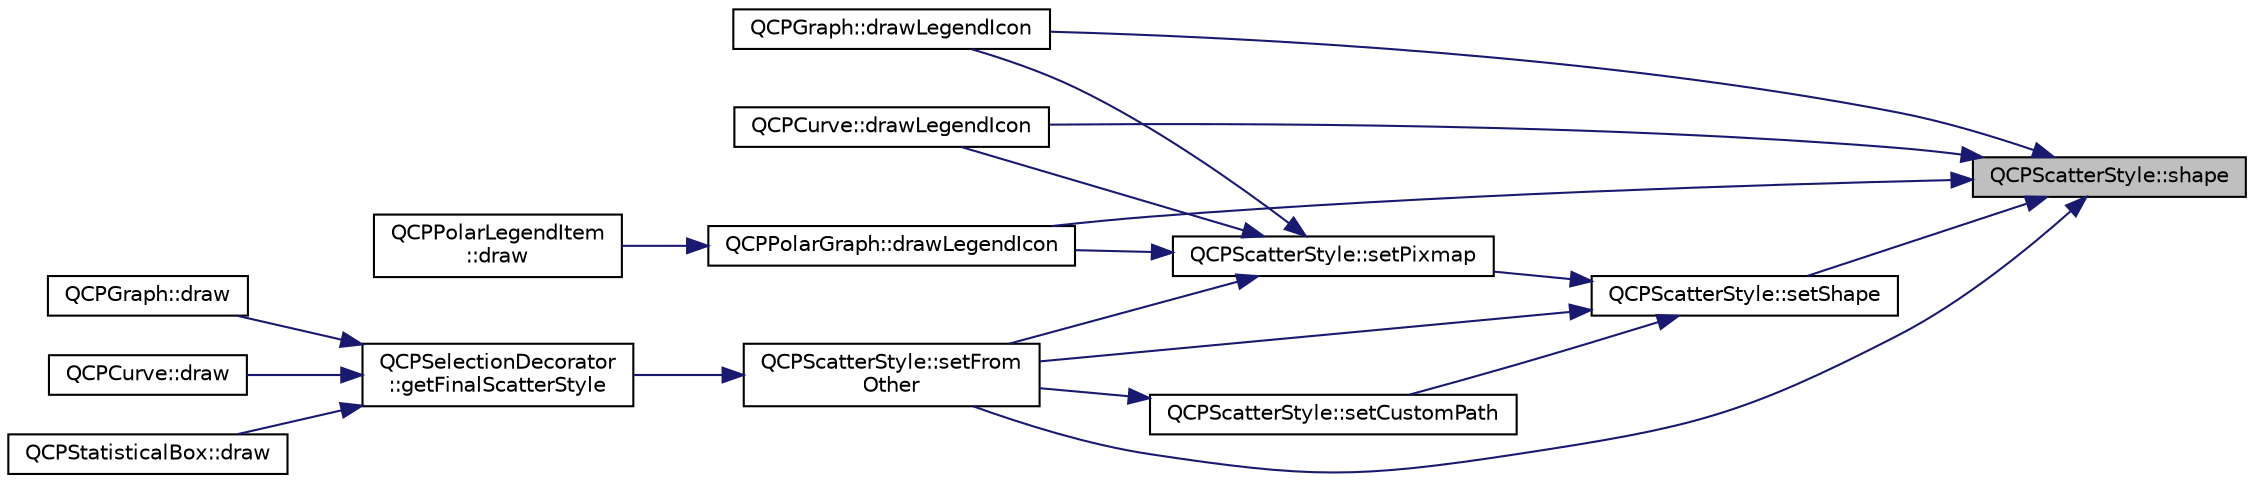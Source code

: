 digraph "QCPScatterStyle::shape"
{
 // LATEX_PDF_SIZE
  edge [fontname="Helvetica",fontsize="10",labelfontname="Helvetica",labelfontsize="10"];
  node [fontname="Helvetica",fontsize="10",shape=record];
  rankdir="RL";
  Node1 [label="QCPScatterStyle::shape",height=0.2,width=0.4,color="black", fillcolor="grey75", style="filled", fontcolor="black",tooltip=" "];
  Node1 -> Node2 [dir="back",color="midnightblue",fontsize="10",style="solid",fontname="Helvetica"];
  Node2 [label="QCPGraph::drawLegendIcon",height=0.2,width=0.4,color="black", fillcolor="white", style="filled",URL="$classQCPGraph.html#a6efbab06c400bdb15e28b2d0a4ecc18a",tooltip=" "];
  Node1 -> Node3 [dir="back",color="midnightblue",fontsize="10",style="solid",fontname="Helvetica"];
  Node3 [label="QCPCurve::drawLegendIcon",height=0.2,width=0.4,color="black", fillcolor="white", style="filled",URL="$classQCPCurve.html#aac6e94afbce4002d2cd7793250154e84",tooltip=" "];
  Node1 -> Node4 [dir="back",color="midnightblue",fontsize="10",style="solid",fontname="Helvetica"];
  Node4 [label="QCPPolarGraph::drawLegendIcon",height=0.2,width=0.4,color="black", fillcolor="white", style="filled",URL="$classQCPPolarGraph.html#a59fc02419f54a53225d51e81dd8bc24d",tooltip=" "];
  Node4 -> Node5 [dir="back",color="midnightblue",fontsize="10",style="solid",fontname="Helvetica"];
  Node5 [label="QCPPolarLegendItem\l::draw",height=0.2,width=0.4,color="black", fillcolor="white", style="filled",URL="$classQCPPolarLegendItem.html#abf9639f11bfc64779f243cca920aadef",tooltip=" "];
  Node1 -> Node6 [dir="back",color="midnightblue",fontsize="10",style="solid",fontname="Helvetica"];
  Node6 [label="QCPScatterStyle::setFrom\lOther",height=0.2,width=0.4,color="black", fillcolor="white", style="filled",URL="$classQCPScatterStyle.html#a7d59ba8864914f765817841089e436f1",tooltip=" "];
  Node6 -> Node7 [dir="back",color="midnightblue",fontsize="10",style="solid",fontname="Helvetica"];
  Node7 [label="QCPSelectionDecorator\l::getFinalScatterStyle",height=0.2,width=0.4,color="black", fillcolor="white", style="filled",URL="$classQCPSelectionDecorator.html#a1277b373248896bc70e8cc1de96da9fa",tooltip=" "];
  Node7 -> Node8 [dir="back",color="midnightblue",fontsize="10",style="solid",fontname="Helvetica"];
  Node8 [label="QCPGraph::draw",height=0.2,width=0.4,color="black", fillcolor="white", style="filled",URL="$classQCPGraph.html#a2b0849598f06e834b43ce18cd13bcdc3",tooltip=" "];
  Node7 -> Node9 [dir="back",color="midnightblue",fontsize="10",style="solid",fontname="Helvetica"];
  Node9 [label="QCPCurve::draw",height=0.2,width=0.4,color="black", fillcolor="white", style="filled",URL="$classQCPCurve.html#ac199d41d23865cd68bd7b598308a4433",tooltip=" "];
  Node7 -> Node10 [dir="back",color="midnightblue",fontsize="10",style="solid",fontname="Helvetica"];
  Node10 [label="QCPStatisticalBox::draw",height=0.2,width=0.4,color="black", fillcolor="white", style="filled",URL="$classQCPStatisticalBox.html#afcff35fa79728cfe10e80e0702014fea",tooltip=" "];
  Node1 -> Node11 [dir="back",color="midnightblue",fontsize="10",style="solid",fontname="Helvetica"];
  Node11 [label="QCPScatterStyle::setShape",height=0.2,width=0.4,color="black", fillcolor="white", style="filled",URL="$classQCPScatterStyle.html#a7c641c4d4c6d29cb705d3887cfce91c1",tooltip=" "];
  Node11 -> Node12 [dir="back",color="midnightblue",fontsize="10",style="solid",fontname="Helvetica"];
  Node12 [label="QCPScatterStyle::setCustomPath",height=0.2,width=0.4,color="black", fillcolor="white", style="filled",URL="$classQCPScatterStyle.html#a96a3e949f90b2afe5677ca9412a12a1e",tooltip=" "];
  Node12 -> Node6 [dir="back",color="midnightblue",fontsize="10",style="solid",fontname="Helvetica"];
  Node11 -> Node6 [dir="back",color="midnightblue",fontsize="10",style="solid",fontname="Helvetica"];
  Node11 -> Node13 [dir="back",color="midnightblue",fontsize="10",style="solid",fontname="Helvetica"];
  Node13 [label="QCPScatterStyle::setPixmap",height=0.2,width=0.4,color="black", fillcolor="white", style="filled",URL="$classQCPScatterStyle.html#a5fb611d46acfac520d7b89a1c71d9246",tooltip=" "];
  Node13 -> Node2 [dir="back",color="midnightblue",fontsize="10",style="solid",fontname="Helvetica"];
  Node13 -> Node3 [dir="back",color="midnightblue",fontsize="10",style="solid",fontname="Helvetica"];
  Node13 -> Node4 [dir="back",color="midnightblue",fontsize="10",style="solid",fontname="Helvetica"];
  Node13 -> Node6 [dir="back",color="midnightblue",fontsize="10",style="solid",fontname="Helvetica"];
}
